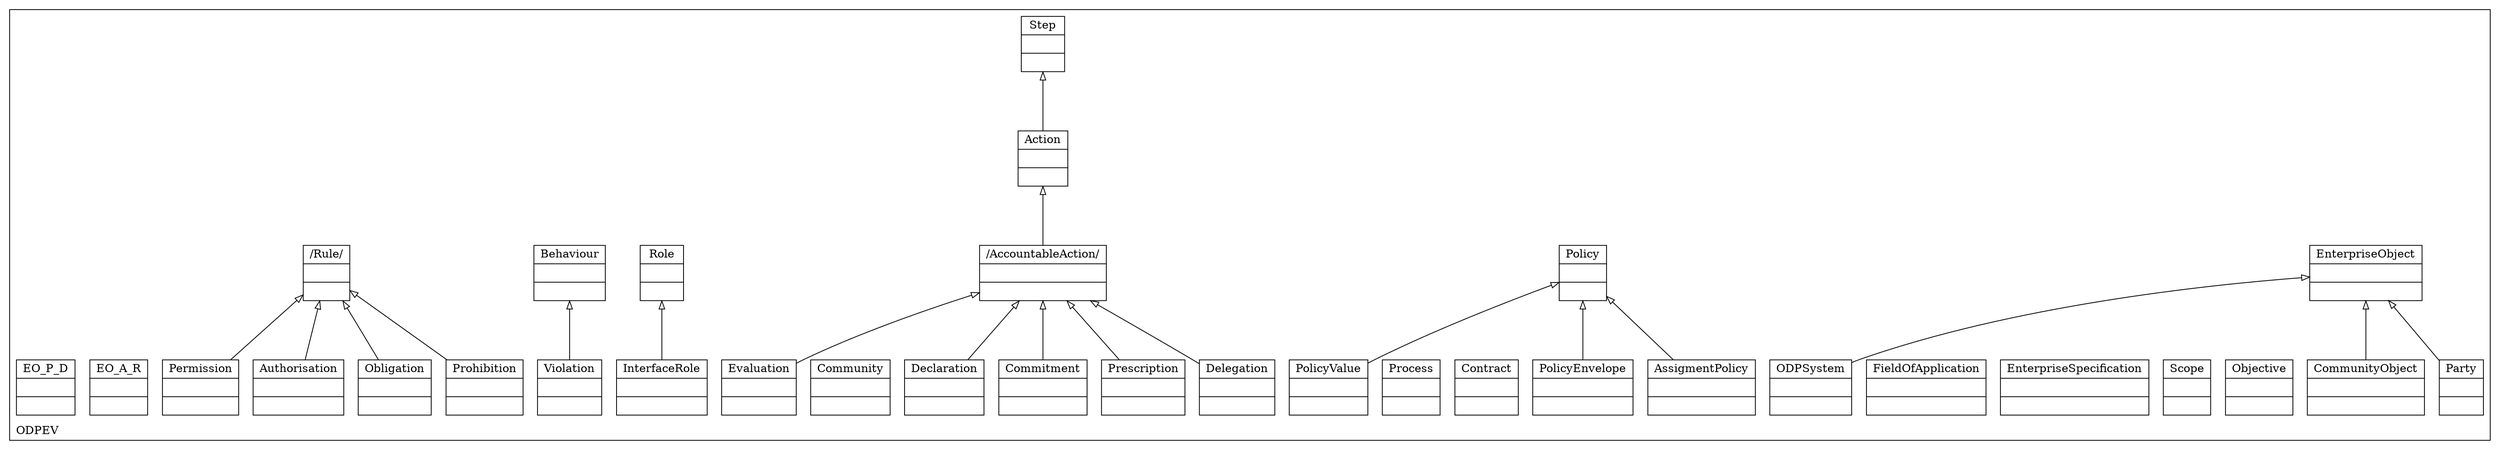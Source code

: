 digraph "KM3 Model in DOT" {
graph[rankdir=BT,labeljust=l,labelloc=t,nodeSep=0.75,compound=true];
 subgraph "cluster_ODPEV"{
labelloc=t
color=black
label=ODPEV
 node[shape=record];
EnterpriseObject[label="{EnterpriseObject| | }"]
;
 node[shape=record];
ODPSystem[label="{ODPSystem| | }"]
 ODPSystem->EnterpriseObject[arrowhead=onormal,group=EnterpriseObject,minlen=2,constraint=true,]
;
 node[shape=record];
Party[label="{Party| | }"]
 Party->EnterpriseObject[arrowhead=onormal,group=EnterpriseObject,minlen=2,constraint=true,]
;
 node[shape=record];
Objective[label="{Objective| | }"]
;
 node[shape=record];
Scope[label="{Scope| | }"]
;
 node[shape=record];
EnterpriseSpecification[label="{EnterpriseSpecification| | }"]
;
 node[shape=record];
FieldOfApplication[label="{FieldOfApplication| | }"]
;
 node[shape=record];
Policy[label="{Policy| | }"]
;
 node[shape=record];
PolicyEnvelope[label="{PolicyEnvelope| | }"]
 PolicyEnvelope->Policy[arrowhead=onormal,group=Policy,minlen=2,constraint=true,]
;
 node[shape=record];
PolicyValue[label="{PolicyValue| | }"]
 PolicyValue->Policy[arrowhead=onormal,group=Policy,minlen=2,constraint=true,]
;
 node[shape=record];
AssigmentPolicy[label="{AssigmentPolicy| | }"]
 AssigmentPolicy->Policy[arrowhead=onormal,group=Policy,minlen=2,constraint=true,]
;
 node[shape=record];
Contract[label="{Contract| | }"]
;
 node[shape=record];
Process[label="{Process| | }"]
;
 node[shape=record];
Step[label="{Step| | }"]
;
 node[shape=record];
Action[label="{Action| | }"]
 Action->Step[arrowhead=onormal,group=Step,minlen=2,constraint=true,]
;
 node[shape=record];
AccountableAction[label="{/AccountableAction/| | }"]
 AccountableAction->Action[arrowhead=onormal,group=Action,minlen=2,constraint=true,]
;
 node[shape=record];
Prescription[label="{Prescription| | }"]
 Prescription->AccountableAction[arrowhead=onormal,group=AccountableAction,minlen=2,constraint=true,]
;
 node[shape=record];
Commitment[label="{Commitment| | }"]
 Commitment->AccountableAction[arrowhead=onormal,group=AccountableAction,minlen=2,constraint=true,]
;
 node[shape=record];
Declaration[label="{Declaration| | }"]
 Declaration->AccountableAction[arrowhead=onormal,group=AccountableAction,minlen=2,constraint=true,]
;
 node[shape=record];
Evaluation[label="{Evaluation| | }"]
 Evaluation->AccountableAction[arrowhead=onormal,group=AccountableAction,minlen=2,constraint=true,]
;
 node[shape=record];
Delegation[label="{Delegation| | }"]
 Delegation->AccountableAction[arrowhead=onormal,group=AccountableAction,minlen=2,constraint=true,]
;
 node[shape=record];
Behaviour[label="{Behaviour| | }"]
;
 node[shape=record];
Community[label="{Community| | }"]
;
 node[shape=record];
CommunityObject[label="{CommunityObject| | }"]
 CommunityObject->EnterpriseObject[arrowhead=onormal,group=EnterpriseObject,minlen=2,constraint=true,]
;
 node[shape=record];
Role[label="{Role| | }"]
;
 node[shape=record];
InterfaceRole[label="{InterfaceRole| | }"]
 InterfaceRole->Role[arrowhead=onormal,group=Role,minlen=2,constraint=true,]
;
 node[shape=record];
Violation[label="{Violation| | }"]
 Violation->Behaviour[arrowhead=onormal,group=Behaviour,minlen=2,constraint=true,]
;
 node[shape=record];
Rule[label="{/Rule/| | }"]
;
 node[shape=record];
Obligation[label="{Obligation| | }"]
 Obligation->Rule[arrowhead=onormal,group=Rule,minlen=2,constraint=true,]
;
 node[shape=record];
Authorisation[label="{Authorisation| | }"]
 Authorisation->Rule[arrowhead=onormal,group=Rule,minlen=2,constraint=true,]
;
 node[shape=record];
Permission[label="{Permission| | }"]
 Permission->Rule[arrowhead=onormal,group=Rule,minlen=2,constraint=true,]
;
 node[shape=record];
Prohibition[label="{Prohibition| | }"]
 Prohibition->Rule[arrowhead=onormal,group=Rule,minlen=2,constraint=true,]
;
 node[shape=record];
EO_A_R[label="{EO_A_R| | }"]
;
 node[shape=record];
EO_P_D[label="{EO_P_D| | }"]
;

}
}